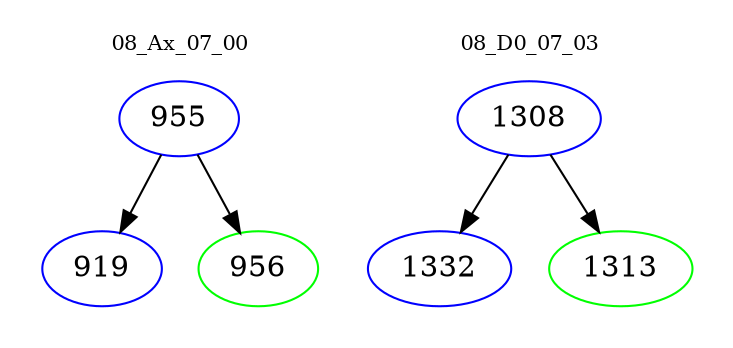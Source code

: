 digraph{
subgraph cluster_0 {
color = white
label = "08_Ax_07_00";
fontsize=10;
T0_955 [label="955", color="blue"]
T0_955 -> T0_919 [color="black"]
T0_919 [label="919", color="blue"]
T0_955 -> T0_956 [color="black"]
T0_956 [label="956", color="green"]
}
subgraph cluster_1 {
color = white
label = "08_D0_07_03";
fontsize=10;
T1_1308 [label="1308", color="blue"]
T1_1308 -> T1_1332 [color="black"]
T1_1332 [label="1332", color="blue"]
T1_1308 -> T1_1313 [color="black"]
T1_1313 [label="1313", color="green"]
}
}
